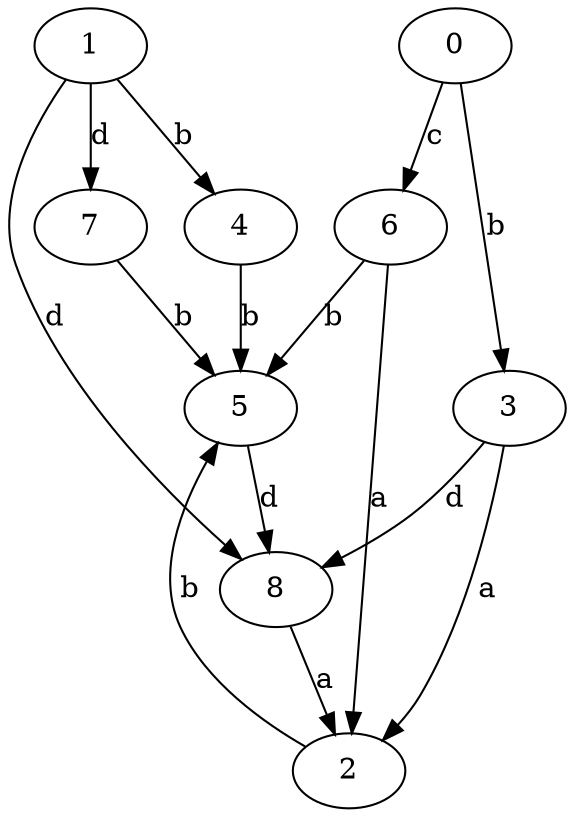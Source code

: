 strict digraph  {
1;
2;
3;
4;
0;
5;
6;
7;
8;
1 -> 4  [label=b];
1 -> 7  [label=d];
1 -> 8  [label=d];
2 -> 5  [label=b];
3 -> 2  [label=a];
3 -> 8  [label=d];
4 -> 5  [label=b];
0 -> 3  [label=b];
0 -> 6  [label=c];
5 -> 8  [label=d];
6 -> 2  [label=a];
6 -> 5  [label=b];
7 -> 5  [label=b];
8 -> 2  [label=a];
}
